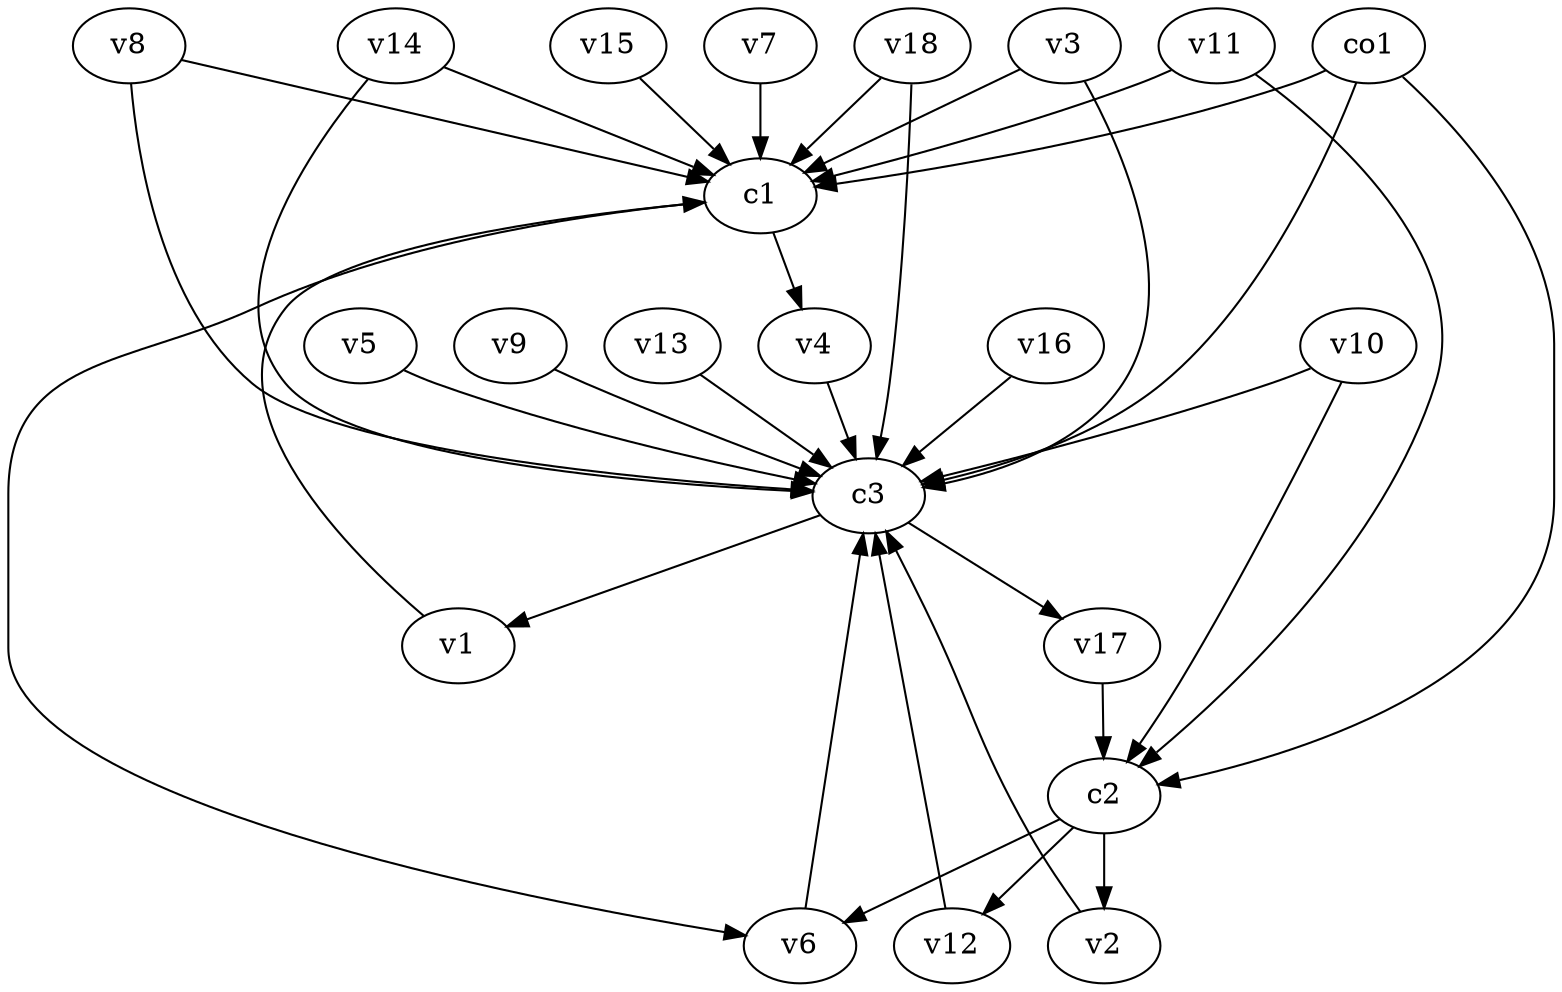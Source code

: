 strict digraph  {
c1;
c2;
c3;
v1;
v2;
v3;
v4;
v5;
v6;
v7;
v8;
v9;
v10;
v11;
v12;
v13;
v14;
v15;
v16;
v17;
v18;
co1;
c1 -> v6  [weight=1];
c1 -> v4  [weight=1];
c2 -> v12  [weight=1];
c2 -> v6  [weight=1];
c2 -> v2  [weight=1];
c3 -> v1  [weight=1];
c3 -> v17  [weight=1];
v1 -> c1  [weight=1];
v2 -> c3  [weight=1];
v3 -> c1  [weight=1];
v3 -> c3  [weight=1];
v4 -> c3  [weight=1];
v5 -> c3  [weight=1];
v6 -> c3  [weight=1];
v7 -> c1  [weight=1];
v8 -> c1  [weight=1];
v8 -> c3  [weight=1];
v9 -> c3  [weight=1];
v10 -> c3  [weight=1];
v10 -> c2  [weight=1];
v11 -> c1  [weight=1];
v11 -> c2  [weight=1];
v12 -> c3  [weight=1];
v13 -> c3  [weight=1];
v14 -> c3  [weight=1];
v14 -> c1  [weight=1];
v15 -> c1  [weight=1];
v16 -> c3  [weight=1];
v17 -> c2  [weight=1];
v18 -> c1  [weight=1];
v18 -> c3  [weight=1];
co1 -> c2  [weight=1];
co1 -> c3  [weight=1];
co1 -> c1  [weight=1];
}
